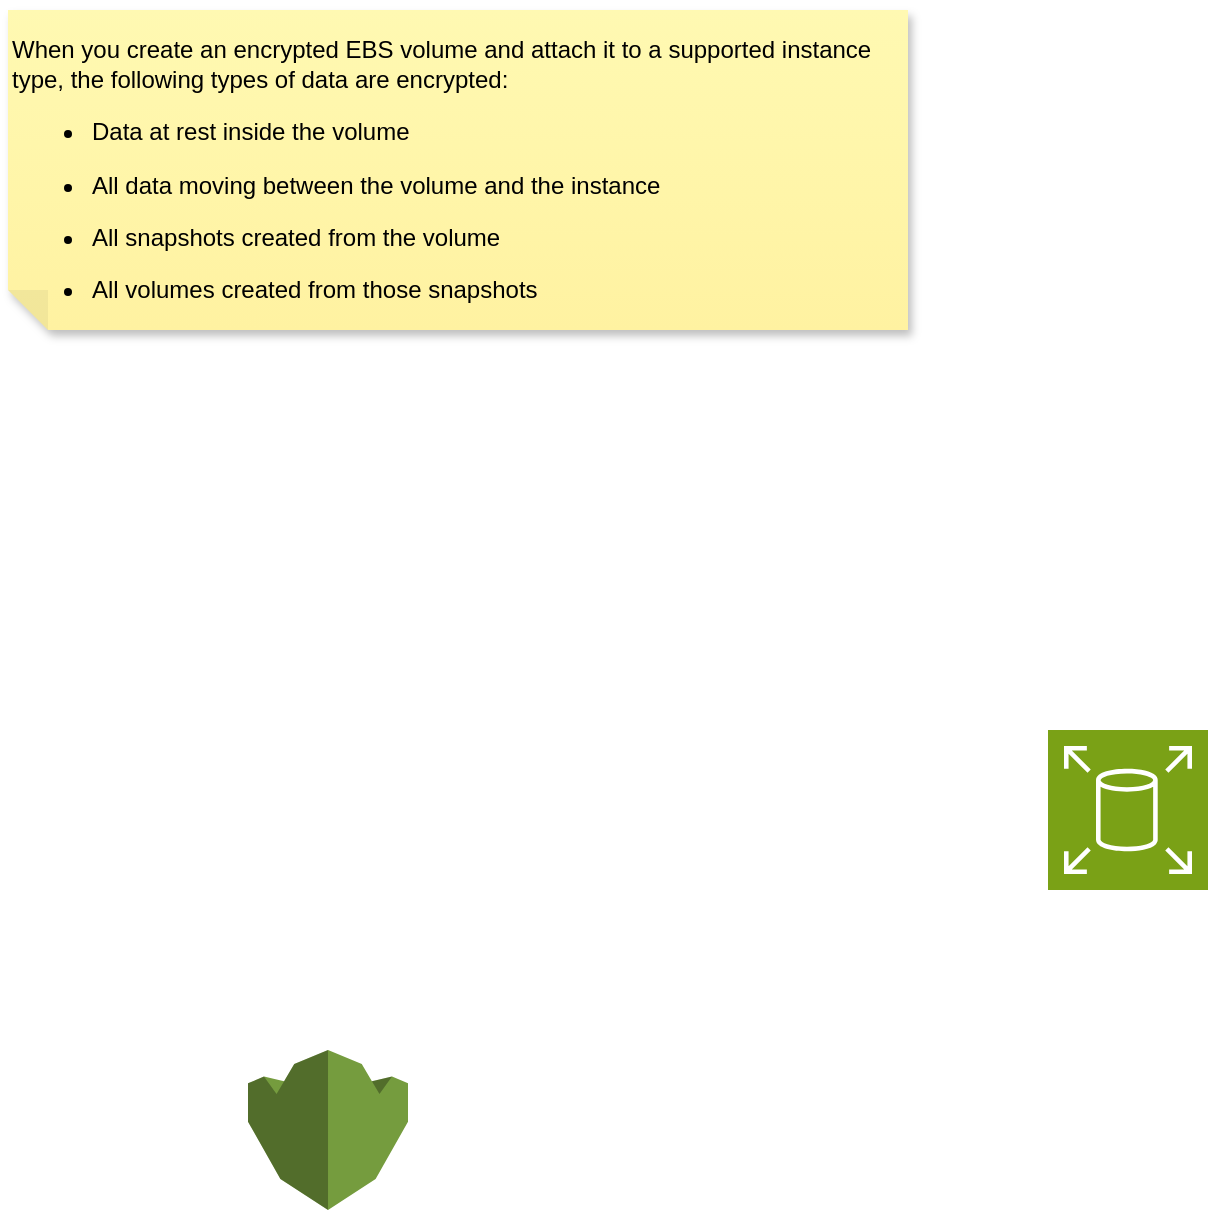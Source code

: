 <mxfile version="25.0.1">
  <diagram name="Page-1" id="l3KExu_yotVdD90ru4p7">
    <mxGraphModel dx="1949" dy="2033" grid="1" gridSize="10" guides="1" tooltips="1" connect="1" arrows="1" fold="1" page="1" pageScale="1" pageWidth="1100" pageHeight="850" math="0" shadow="0">
      <root>
        <mxCell id="0" />
        <mxCell id="1" parent="0" />
        <mxCell id="Zx5YG_Lg_Surl9HjRPeU-1" value="&lt;p align=&quot;left&quot;&gt;When you create an encrypted EBS volume and attach it to a supported instance type, the following types of data are encrypted:                &lt;/p&gt;&lt;div align=&quot;left&quot; class=&quot;itemizedlist&quot;&gt;&lt;ul class=&quot;itemizedlist&quot;&gt;&lt;li class=&quot;listitem&quot;&gt;&lt;p&gt;Data at rest inside the volume&lt;/p&gt;&lt;/li&gt;&lt;li class=&quot;listitem&quot;&gt;&lt;p&gt;All data moving between the volume and the instance&lt;/p&gt;&lt;/li&gt;&lt;li class=&quot;listitem&quot;&gt;&lt;p&gt;All snapshots created from the volume&lt;/p&gt;&lt;/li&gt;&lt;li class=&quot;listitem&quot;&gt;&lt;p&gt;All volumes created from those snapshots            &lt;/p&gt;&lt;/li&gt;&lt;/ul&gt;&lt;/div&gt;" style="shape=note;whiteSpace=wrap;html=1;backgroundOutline=1;fontColor=#000000;darkOpacity=0.05;fillColor=#FFF9B2;strokeColor=none;fillStyle=solid;direction=west;gradientDirection=north;gradientColor=#FFF2A1;shadow=1;size=20;pointerEvents=1;align=left;" vertex="1" parent="1">
          <mxGeometry width="450" height="160" as="geometry" />
        </mxCell>
        <mxCell id="Zx5YG_Lg_Surl9HjRPeU-2" value="" style="sketch=0;points=[[0,0,0],[0.25,0,0],[0.5,0,0],[0.75,0,0],[1,0,0],[0,1,0],[0.25,1,0],[0.5,1,0],[0.75,1,0],[1,1,0],[0,0.25,0],[0,0.5,0],[0,0.75,0],[1,0.25,0],[1,0.5,0],[1,0.75,0]];outlineConnect=0;fontColor=#232F3E;fillColor=#7AA116;strokeColor=#ffffff;dashed=0;verticalLabelPosition=bottom;verticalAlign=top;align=center;html=1;fontSize=12;fontStyle=0;aspect=fixed;shape=mxgraph.aws4.resourceIcon;resIcon=mxgraph.aws4.elastic_block_store;" vertex="1" parent="1">
          <mxGeometry x="520" y="360" width="80" height="80" as="geometry" />
        </mxCell>
        <mxCell id="Zx5YG_Lg_Surl9HjRPeU-3" value="" style="outlineConnect=0;dashed=0;verticalLabelPosition=bottom;verticalAlign=top;align=center;html=1;shape=mxgraph.aws3.kms;fillColor=#759C3E;gradientColor=none;" vertex="1" parent="1">
          <mxGeometry x="120" y="520" width="80" height="80" as="geometry" />
        </mxCell>
      </root>
    </mxGraphModel>
  </diagram>
</mxfile>
